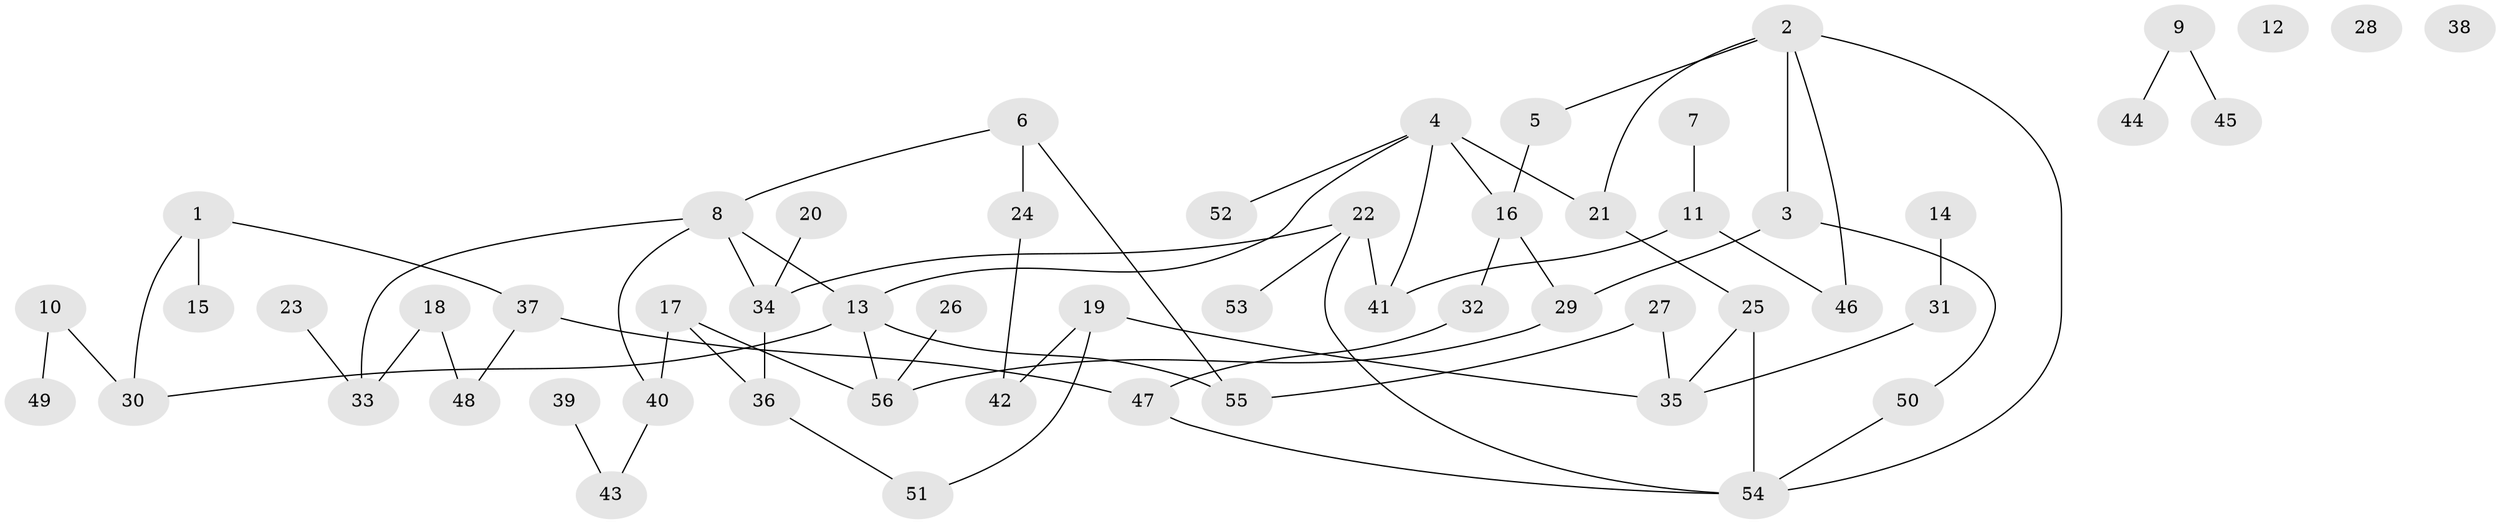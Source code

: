 // Generated by graph-tools (version 1.1) at 2025/39/03/09/25 04:39:45]
// undirected, 56 vertices, 68 edges
graph export_dot {
graph [start="1"]
  node [color=gray90,style=filled];
  1;
  2;
  3;
  4;
  5;
  6;
  7;
  8;
  9;
  10;
  11;
  12;
  13;
  14;
  15;
  16;
  17;
  18;
  19;
  20;
  21;
  22;
  23;
  24;
  25;
  26;
  27;
  28;
  29;
  30;
  31;
  32;
  33;
  34;
  35;
  36;
  37;
  38;
  39;
  40;
  41;
  42;
  43;
  44;
  45;
  46;
  47;
  48;
  49;
  50;
  51;
  52;
  53;
  54;
  55;
  56;
  1 -- 15;
  1 -- 30;
  1 -- 37;
  2 -- 3;
  2 -- 5;
  2 -- 21;
  2 -- 46;
  2 -- 54;
  3 -- 29;
  3 -- 50;
  4 -- 13;
  4 -- 16;
  4 -- 21;
  4 -- 41;
  4 -- 52;
  5 -- 16;
  6 -- 8;
  6 -- 24;
  6 -- 55;
  7 -- 11;
  8 -- 13;
  8 -- 33;
  8 -- 34;
  8 -- 40;
  9 -- 44;
  9 -- 45;
  10 -- 30;
  10 -- 49;
  11 -- 41;
  11 -- 46;
  13 -- 30;
  13 -- 55;
  13 -- 56;
  14 -- 31;
  16 -- 29;
  16 -- 32;
  17 -- 36;
  17 -- 40;
  17 -- 56;
  18 -- 33;
  18 -- 48;
  19 -- 35;
  19 -- 42;
  19 -- 51;
  20 -- 34;
  21 -- 25;
  22 -- 34;
  22 -- 41;
  22 -- 53;
  22 -- 54;
  23 -- 33;
  24 -- 42;
  25 -- 35;
  25 -- 54;
  26 -- 56;
  27 -- 35;
  27 -- 55;
  29 -- 56;
  31 -- 35;
  32 -- 47;
  34 -- 36;
  36 -- 51;
  37 -- 47;
  37 -- 48;
  39 -- 43;
  40 -- 43;
  47 -- 54;
  50 -- 54;
}
